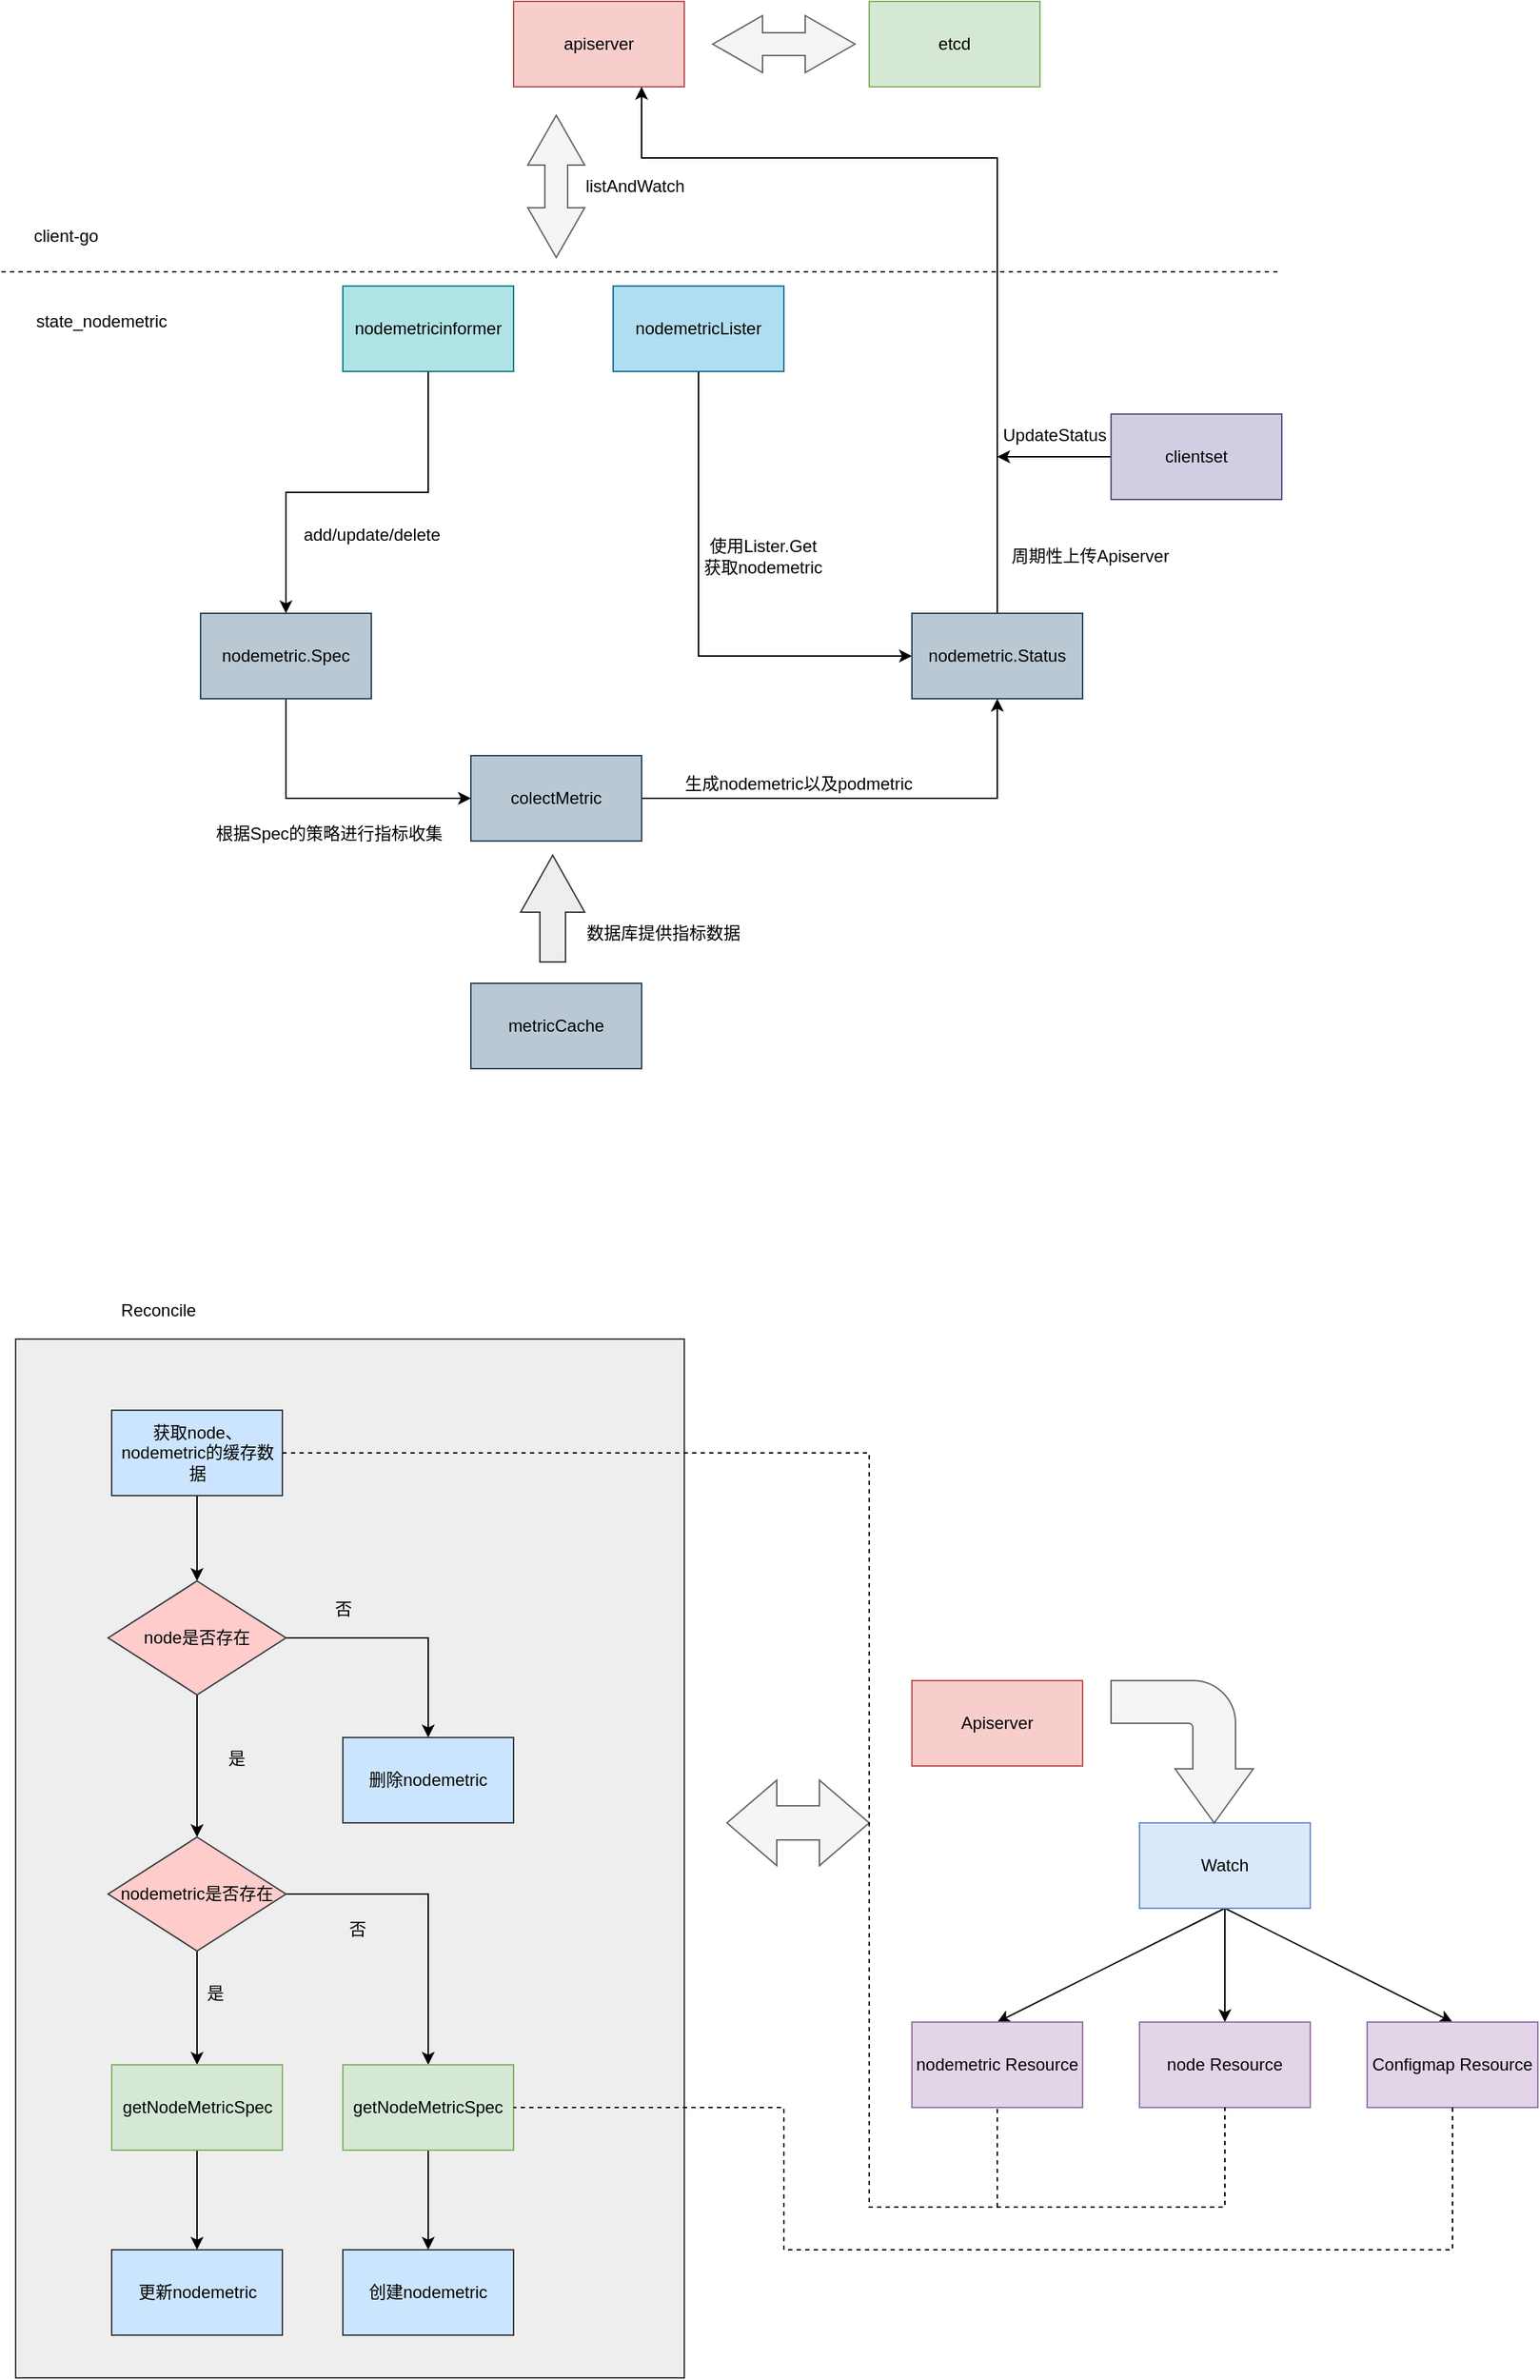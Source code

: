 <mxfile version="20.8.0" type="device"><diagram id="J8CFVFvgo4P4caBLeJec" name="第 1 页"><mxGraphModel dx="1687" dy="945" grid="0" gridSize="10" guides="1" tooltips="1" connect="1" arrows="1" fold="1" page="1" pageScale="1" pageWidth="3300" pageHeight="4681" math="0" shadow="0"><root><mxCell id="0"/><mxCell id="1" parent="0"/><mxCell id="auv8F96VVol9Qi3hpvfG-91" value="" style="rounded=0;whiteSpace=wrap;html=1;fillColor=#eeeeee;strokeColor=#36393d;" vertex="1" parent="1"><mxGeometry x="10" y="1070" width="470" height="730" as="geometry"/></mxCell><mxCell id="auv8F96VVol9Qi3hpvfG-14" style="edgeStyle=orthogonalEdgeStyle;rounded=0;orthogonalLoop=1;jettySize=auto;html=1;exitX=0.5;exitY=1;exitDx=0;exitDy=0;entryX=0.5;entryY=0;entryDx=0;entryDy=0;" edge="1" parent="1" source="auv8F96VVol9Qi3hpvfG-1" target="auv8F96VVol9Qi3hpvfG-11"><mxGeometry relative="1" as="geometry"/></mxCell><mxCell id="auv8F96VVol9Qi3hpvfG-1" value="nodemetricinformer" style="rounded=0;whiteSpace=wrap;html=1;fillColor=#b0e3e6;strokeColor=#0e8088;" vertex="1" parent="1"><mxGeometry x="240" y="330" width="120" height="60" as="geometry"/></mxCell><mxCell id="auv8F96VVol9Qi3hpvfG-18" style="edgeStyle=orthogonalEdgeStyle;rounded=0;orthogonalLoop=1;jettySize=auto;html=1;exitX=0.5;exitY=1;exitDx=0;exitDy=0;entryX=0;entryY=0.5;entryDx=0;entryDy=0;" edge="1" parent="1" source="auv8F96VVol9Qi3hpvfG-2" target="auv8F96VVol9Qi3hpvfG-12"><mxGeometry relative="1" as="geometry"/></mxCell><mxCell id="auv8F96VVol9Qi3hpvfG-2" value="nodemetricLister" style="rounded=0;whiteSpace=wrap;html=1;fillColor=#b1ddf0;strokeColor=#10739e;" vertex="1" parent="1"><mxGeometry x="430" y="330" width="120" height="60" as="geometry"/></mxCell><mxCell id="auv8F96VVol9Qi3hpvfG-21" style="edgeStyle=orthogonalEdgeStyle;rounded=0;orthogonalLoop=1;jettySize=auto;html=1;exitX=0;exitY=0.5;exitDx=0;exitDy=0;" edge="1" parent="1" source="auv8F96VVol9Qi3hpvfG-3"><mxGeometry relative="1" as="geometry"><mxPoint x="700" y="450" as="targetPoint"/></mxGeometry></mxCell><mxCell id="auv8F96VVol9Qi3hpvfG-3" value="clientset" style="rounded=0;whiteSpace=wrap;html=1;fillColor=#d0cee2;strokeColor=#56517e;" vertex="1" parent="1"><mxGeometry x="780" y="420" width="120" height="60" as="geometry"/></mxCell><mxCell id="auv8F96VVol9Qi3hpvfG-4" value="apiserver" style="rounded=0;whiteSpace=wrap;html=1;fillColor=#f8cecc;strokeColor=#b85450;" vertex="1" parent="1"><mxGeometry x="360" y="130" width="120" height="60" as="geometry"/></mxCell><mxCell id="auv8F96VVol9Qi3hpvfG-5" value="etcd" style="rounded=0;whiteSpace=wrap;html=1;fillColor=#d5e8d4;strokeColor=#82b366;" vertex="1" parent="1"><mxGeometry x="610" y="130" width="120" height="60" as="geometry"/></mxCell><mxCell id="auv8F96VVol9Qi3hpvfG-6" value="" style="html=1;shadow=0;dashed=0;align=center;verticalAlign=middle;shape=mxgraph.arrows2.twoWayArrow;dy=0.6;dx=35;fillColor=#f5f5f5;fontColor=#333333;strokeColor=#666666;" vertex="1" parent="1"><mxGeometry x="500" y="140" width="100" height="40" as="geometry"/></mxCell><mxCell id="auv8F96VVol9Qi3hpvfG-9" value="" style="html=1;shadow=0;dashed=0;align=center;verticalAlign=middle;shape=mxgraph.arrows2.twoWayArrow;dy=0.6;dx=35;direction=south;fillColor=#f5f5f5;fontColor=#333333;strokeColor=#666666;" vertex="1" parent="1"><mxGeometry x="370" y="210" width="40" height="100" as="geometry"/></mxCell><mxCell id="auv8F96VVol9Qi3hpvfG-16" style="edgeStyle=orthogonalEdgeStyle;rounded=0;orthogonalLoop=1;jettySize=auto;html=1;exitX=0.5;exitY=1;exitDx=0;exitDy=0;entryX=0;entryY=0.5;entryDx=0;entryDy=0;" edge="1" parent="1" source="auv8F96VVol9Qi3hpvfG-11" target="auv8F96VVol9Qi3hpvfG-13"><mxGeometry relative="1" as="geometry"/></mxCell><mxCell id="auv8F96VVol9Qi3hpvfG-11" value="nodemetric.Spec" style="rounded=0;whiteSpace=wrap;html=1;fillColor=#bac8d3;strokeColor=#23445d;" vertex="1" parent="1"><mxGeometry x="140" y="560" width="120" height="60" as="geometry"/></mxCell><mxCell id="auv8F96VVol9Qi3hpvfG-20" style="edgeStyle=orthogonalEdgeStyle;rounded=0;orthogonalLoop=1;jettySize=auto;html=1;exitX=0.5;exitY=0;exitDx=0;exitDy=0;" edge="1" parent="1" source="auv8F96VVol9Qi3hpvfG-12"><mxGeometry relative="1" as="geometry"><mxPoint x="450" y="190" as="targetPoint"/><Array as="points"><mxPoint x="700" y="240"/><mxPoint x="450" y="240"/><mxPoint x="450" y="190"/></Array></mxGeometry></mxCell><mxCell id="auv8F96VVol9Qi3hpvfG-12" value="nodemetric.Status" style="rounded=0;whiteSpace=wrap;html=1;fillColor=#bac8d3;strokeColor=#23445d;" vertex="1" parent="1"><mxGeometry x="640" y="560" width="120" height="60" as="geometry"/></mxCell><mxCell id="auv8F96VVol9Qi3hpvfG-17" style="edgeStyle=orthogonalEdgeStyle;rounded=0;orthogonalLoop=1;jettySize=auto;html=1;exitX=1;exitY=0.5;exitDx=0;exitDy=0;entryX=0.5;entryY=1;entryDx=0;entryDy=0;" edge="1" parent="1" source="auv8F96VVol9Qi3hpvfG-13" target="auv8F96VVol9Qi3hpvfG-12"><mxGeometry relative="1" as="geometry"/></mxCell><mxCell id="auv8F96VVol9Qi3hpvfG-13" value="colectMetric" style="rounded=0;whiteSpace=wrap;html=1;fillColor=#bac8d3;strokeColor=#23445d;" vertex="1" parent="1"><mxGeometry x="330" y="660" width="120" height="60" as="geometry"/></mxCell><mxCell id="auv8F96VVol9Qi3hpvfG-15" value="add/update/delete" style="text;html=1;align=center;verticalAlign=middle;resizable=0;points=[];autosize=1;strokeColor=none;fillColor=none;" vertex="1" parent="1"><mxGeometry x="200" y="490" width="120" height="30" as="geometry"/></mxCell><mxCell id="auv8F96VVol9Qi3hpvfG-19" value="使用Lister.Get&lt;br&gt;获取nodemetric" style="text;html=1;align=center;verticalAlign=middle;resizable=0;points=[];autosize=1;strokeColor=none;fillColor=none;" vertex="1" parent="1"><mxGeometry x="480" y="500" width="110" height="40" as="geometry"/></mxCell><mxCell id="auv8F96VVol9Qi3hpvfG-22" value="UpdateStatus" style="text;html=1;align=center;verticalAlign=middle;resizable=0;points=[];autosize=1;strokeColor=none;fillColor=none;" vertex="1" parent="1"><mxGeometry x="690" y="420" width="100" height="30" as="geometry"/></mxCell><mxCell id="auv8F96VVol9Qi3hpvfG-23" value="" style="endArrow=none;dashed=1;html=1;rounded=0;" edge="1" parent="1"><mxGeometry width="50" height="50" relative="1" as="geometry"><mxPoint y="320" as="sourcePoint"/><mxPoint x="900" y="320" as="targetPoint"/></mxGeometry></mxCell><mxCell id="auv8F96VVol9Qi3hpvfG-24" value="state_nodemetric" style="text;html=1;align=center;verticalAlign=middle;resizable=0;points=[];autosize=1;strokeColor=none;fillColor=none;" vertex="1" parent="1"><mxGeometry x="10" y="340" width="120" height="30" as="geometry"/></mxCell><mxCell id="auv8F96VVol9Qi3hpvfG-25" value="client-go" style="text;html=1;align=center;verticalAlign=middle;resizable=0;points=[];autosize=1;strokeColor=none;fillColor=none;" vertex="1" parent="1"><mxGeometry x="10" y="280" width="70" height="30" as="geometry"/></mxCell><mxCell id="auv8F96VVol9Qi3hpvfG-26" value="listAndWatch" style="text;html=1;align=center;verticalAlign=middle;resizable=0;points=[];autosize=1;strokeColor=none;fillColor=none;" vertex="1" parent="1"><mxGeometry x="400" y="245" width="90" height="30" as="geometry"/></mxCell><mxCell id="auv8F96VVol9Qi3hpvfG-27" value="metricCache" style="rounded=0;whiteSpace=wrap;html=1;fillColor=#bac8d3;strokeColor=#23445d;" vertex="1" parent="1"><mxGeometry x="330" y="820" width="120" height="60" as="geometry"/></mxCell><mxCell id="auv8F96VVol9Qi3hpvfG-28" value="" style="html=1;shadow=0;dashed=0;align=center;verticalAlign=middle;shape=mxgraph.arrows2.arrow;dy=0.6;dx=40;notch=0;direction=north;fillColor=#eeeeee;strokeColor=#36393d;" vertex="1" parent="1"><mxGeometry x="365" y="730" width="45" height="75" as="geometry"/></mxCell><mxCell id="auv8F96VVol9Qi3hpvfG-30" value="根据Spec的策略进行指标收集" style="text;html=1;align=center;verticalAlign=middle;resizable=0;points=[];autosize=1;strokeColor=none;fillColor=none;" vertex="1" parent="1"><mxGeometry x="140" y="700" width="180" height="30" as="geometry"/></mxCell><mxCell id="auv8F96VVol9Qi3hpvfG-31" value="生成nodemetric以及podmetric" style="text;html=1;align=center;verticalAlign=middle;resizable=0;points=[];autosize=1;strokeColor=none;fillColor=none;" vertex="1" parent="1"><mxGeometry x="470" y="665" width="180" height="30" as="geometry"/></mxCell><mxCell id="auv8F96VVol9Qi3hpvfG-32" value="周期性上传Apiserver" style="text;html=1;align=center;verticalAlign=middle;resizable=0;points=[];autosize=1;strokeColor=none;fillColor=none;" vertex="1" parent="1"><mxGeometry x="700" y="505" width="130" height="30" as="geometry"/></mxCell><mxCell id="auv8F96VVol9Qi3hpvfG-33" value="数据库提供指标数据" style="text;html=1;align=center;verticalAlign=middle;resizable=0;points=[];autosize=1;strokeColor=none;fillColor=none;" vertex="1" parent="1"><mxGeometry x="400" y="770" width="130" height="30" as="geometry"/></mxCell><mxCell id="auv8F96VVol9Qi3hpvfG-39" style="rounded=0;orthogonalLoop=1;jettySize=auto;html=1;exitX=0.5;exitY=1;exitDx=0;exitDy=0;entryX=0.5;entryY=0;entryDx=0;entryDy=0;" edge="1" parent="1" source="auv8F96VVol9Qi3hpvfG-34" target="auv8F96VVol9Qi3hpvfG-36"><mxGeometry relative="1" as="geometry"/></mxCell><mxCell id="auv8F96VVol9Qi3hpvfG-40" style="edgeStyle=none;rounded=0;orthogonalLoop=1;jettySize=auto;html=1;exitX=0.5;exitY=1;exitDx=0;exitDy=0;entryX=0.5;entryY=0;entryDx=0;entryDy=0;" edge="1" parent="1" source="auv8F96VVol9Qi3hpvfG-34" target="auv8F96VVol9Qi3hpvfG-37"><mxGeometry relative="1" as="geometry"/></mxCell><mxCell id="auv8F96VVol9Qi3hpvfG-41" style="edgeStyle=none;rounded=0;orthogonalLoop=1;jettySize=auto;html=1;exitX=0.5;exitY=1;exitDx=0;exitDy=0;entryX=0.5;entryY=0;entryDx=0;entryDy=0;" edge="1" parent="1" source="auv8F96VVol9Qi3hpvfG-34" target="auv8F96VVol9Qi3hpvfG-38"><mxGeometry relative="1" as="geometry"/></mxCell><mxCell id="auv8F96VVol9Qi3hpvfG-34" value="Watch" style="rounded=0;whiteSpace=wrap;html=1;fillColor=#dae8fc;strokeColor=#6c8ebf;" vertex="1" parent="1"><mxGeometry x="800" y="1410" width="120" height="60" as="geometry"/></mxCell><mxCell id="auv8F96VVol9Qi3hpvfG-35" value="Apiserver" style="rounded=0;whiteSpace=wrap;html=1;fillColor=#f8cecc;strokeColor=#b85450;" vertex="1" parent="1"><mxGeometry x="640" y="1310" width="120" height="60" as="geometry"/></mxCell><mxCell id="auv8F96VVol9Qi3hpvfG-36" value="nodemetric Resource" style="rounded=0;whiteSpace=wrap;html=1;fillColor=#e1d5e7;strokeColor=#9673a6;" vertex="1" parent="1"><mxGeometry x="640" y="1550" width="120" height="60" as="geometry"/></mxCell><mxCell id="auv8F96VVol9Qi3hpvfG-37" value="node Resource" style="rounded=0;whiteSpace=wrap;html=1;fillColor=#e1d5e7;strokeColor=#9673a6;" vertex="1" parent="1"><mxGeometry x="800" y="1550" width="120" height="60" as="geometry"/></mxCell><mxCell id="auv8F96VVol9Qi3hpvfG-38" value="Configmap Resource" style="rounded=0;whiteSpace=wrap;html=1;fillColor=#e1d5e7;strokeColor=#9673a6;" vertex="1" parent="1"><mxGeometry x="960" y="1550" width="120" height="60" as="geometry"/></mxCell><mxCell id="auv8F96VVol9Qi3hpvfG-44" value="" style="html=1;shadow=0;dashed=0;align=center;verticalAlign=middle;shape=mxgraph.arrows2.bendArrow;dy=15;dx=38;notch=0;arrowHead=55;rounded=1;direction=south;fillColor=#f5f5f5;fontColor=#333333;strokeColor=#666666;" vertex="1" parent="1"><mxGeometry x="780" y="1310" width="100" height="100" as="geometry"/></mxCell><mxCell id="auv8F96VVol9Qi3hpvfG-72" style="edgeStyle=orthogonalEdgeStyle;rounded=0;orthogonalLoop=1;jettySize=auto;html=1;exitX=0.5;exitY=1;exitDx=0;exitDy=0;entryX=0.5;entryY=0;entryDx=0;entryDy=0;" edge="1" parent="1" source="auv8F96VVol9Qi3hpvfG-73" target="auv8F96VVol9Qi3hpvfG-76"><mxGeometry relative="1" as="geometry"/></mxCell><mxCell id="auv8F96VVol9Qi3hpvfG-73" value="获取node、nodemetric的缓存数据" style="rounded=0;whiteSpace=wrap;html=1;fillColor=#cce5ff;strokeColor=#36393d;" vertex="1" parent="1"><mxGeometry x="77.5" y="1120" width="120" height="60" as="geometry"/></mxCell><mxCell id="auv8F96VVol9Qi3hpvfG-74" style="edgeStyle=none;rounded=0;orthogonalLoop=1;jettySize=auto;html=1;exitX=0.5;exitY=1;exitDx=0;exitDy=0;entryX=0.5;entryY=0;entryDx=0;entryDy=0;" edge="1" parent="1" source="auv8F96VVol9Qi3hpvfG-76" target="auv8F96VVol9Qi3hpvfG-79"><mxGeometry relative="1" as="geometry"/></mxCell><mxCell id="auv8F96VVol9Qi3hpvfG-75" style="edgeStyle=orthogonalEdgeStyle;rounded=0;orthogonalLoop=1;jettySize=auto;html=1;exitX=1;exitY=0.5;exitDx=0;exitDy=0;entryX=0.5;entryY=0;entryDx=0;entryDy=0;" edge="1" parent="1" source="auv8F96VVol9Qi3hpvfG-76" target="auv8F96VVol9Qi3hpvfG-80"><mxGeometry relative="1" as="geometry"/></mxCell><mxCell id="auv8F96VVol9Qi3hpvfG-76" value="node是否存在" style="rhombus;whiteSpace=wrap;html=1;fillColor=#ffcccc;strokeColor=#36393d;" vertex="1" parent="1"><mxGeometry x="75" y="1240" width="125" height="80" as="geometry"/></mxCell><mxCell id="auv8F96VVol9Qi3hpvfG-77" style="edgeStyle=none;rounded=0;orthogonalLoop=1;jettySize=auto;html=1;exitX=0.5;exitY=1;exitDx=0;exitDy=0;entryX=0.5;entryY=0;entryDx=0;entryDy=0;" edge="1" parent="1" source="auv8F96VVol9Qi3hpvfG-79" target="auv8F96VVol9Qi3hpvfG-82"><mxGeometry relative="1" as="geometry"><mxPoint x="138" y="1570" as="targetPoint"/></mxGeometry></mxCell><mxCell id="auv8F96VVol9Qi3hpvfG-78" style="edgeStyle=orthogonalEdgeStyle;rounded=0;orthogonalLoop=1;jettySize=auto;html=1;exitX=1;exitY=0.5;exitDx=0;exitDy=0;entryX=0.5;entryY=0;entryDx=0;entryDy=0;" edge="1" parent="1" source="auv8F96VVol9Qi3hpvfG-79" target="auv8F96VVol9Qi3hpvfG-89"><mxGeometry relative="1" as="geometry"/></mxCell><mxCell id="auv8F96VVol9Qi3hpvfG-79" value="nodemetric是否存在" style="rhombus;whiteSpace=wrap;html=1;fillColor=#ffcccc;strokeColor=#36393d;" vertex="1" parent="1"><mxGeometry x="75" y="1420" width="125" height="80" as="geometry"/></mxCell><mxCell id="auv8F96VVol9Qi3hpvfG-80" value="删除nodemetric" style="rounded=0;whiteSpace=wrap;html=1;fillColor=#cce5ff;strokeColor=#36393d;" vertex="1" parent="1"><mxGeometry x="240" y="1350" width="120" height="60" as="geometry"/></mxCell><mxCell id="auv8F96VVol9Qi3hpvfG-81" style="edgeStyle=orthogonalEdgeStyle;rounded=0;orthogonalLoop=1;jettySize=auto;html=1;exitX=0.5;exitY=1;exitDx=0;exitDy=0;" edge="1" parent="1" source="auv8F96VVol9Qi3hpvfG-82" target="auv8F96VVol9Qi3hpvfG-86"><mxGeometry relative="1" as="geometry"/></mxCell><mxCell id="auv8F96VVol9Qi3hpvfG-82" value="getNodeMetricSpec" style="rounded=0;whiteSpace=wrap;html=1;fillColor=#d5e8d4;strokeColor=#82b366;" vertex="1" parent="1"><mxGeometry x="77.5" y="1580" width="120" height="60" as="geometry"/></mxCell><mxCell id="auv8F96VVol9Qi3hpvfG-83" value="是" style="text;html=1;align=center;verticalAlign=middle;resizable=0;points=[];autosize=1;strokeColor=none;fillColor=none;" vertex="1" parent="1"><mxGeometry x="145" y="1350" width="40" height="30" as="geometry"/></mxCell><mxCell id="auv8F96VVol9Qi3hpvfG-84" value="否" style="text;html=1;align=center;verticalAlign=middle;resizable=0;points=[];autosize=1;strokeColor=none;fillColor=none;" vertex="1" parent="1"><mxGeometry x="220" y="1245" width="40" height="30" as="geometry"/></mxCell><mxCell id="auv8F96VVol9Qi3hpvfG-85" value="是" style="text;html=1;align=center;verticalAlign=middle;resizable=0;points=[];autosize=1;strokeColor=none;fillColor=none;" vertex="1" parent="1"><mxGeometry x="130" y="1515" width="40" height="30" as="geometry"/></mxCell><mxCell id="auv8F96VVol9Qi3hpvfG-86" value="更新nodemetric" style="rounded=0;whiteSpace=wrap;html=1;fillColor=#cce5ff;strokeColor=#36393d;" vertex="1" parent="1"><mxGeometry x="77.5" y="1710" width="120" height="60" as="geometry"/></mxCell><mxCell id="auv8F96VVol9Qi3hpvfG-87" value="创建nodemetric" style="rounded=0;whiteSpace=wrap;html=1;fillColor=#cce5ff;strokeColor=#36393d;" vertex="1" parent="1"><mxGeometry x="240" y="1710" width="120" height="60" as="geometry"/></mxCell><mxCell id="auv8F96VVol9Qi3hpvfG-88" style="edgeStyle=orthogonalEdgeStyle;rounded=0;orthogonalLoop=1;jettySize=auto;html=1;exitX=0.5;exitY=1;exitDx=0;exitDy=0;entryX=0.5;entryY=0;entryDx=0;entryDy=0;" edge="1" parent="1" source="auv8F96VVol9Qi3hpvfG-89" target="auv8F96VVol9Qi3hpvfG-87"><mxGeometry relative="1" as="geometry"/></mxCell><mxCell id="auv8F96VVol9Qi3hpvfG-89" value="getNodeMetricSpec" style="rounded=0;whiteSpace=wrap;html=1;fillColor=#d5e8d4;strokeColor=#82b366;" vertex="1" parent="1"><mxGeometry x="240" y="1580" width="120" height="60" as="geometry"/></mxCell><mxCell id="auv8F96VVol9Qi3hpvfG-90" value="否" style="text;html=1;align=center;verticalAlign=middle;resizable=0;points=[];autosize=1;strokeColor=none;fillColor=none;" vertex="1" parent="1"><mxGeometry x="230" y="1470" width="40" height="30" as="geometry"/></mxCell><mxCell id="auv8F96VVol9Qi3hpvfG-92" value="Reconcile" style="text;html=1;align=center;verticalAlign=middle;resizable=0;points=[];autosize=1;strokeColor=none;fillColor=none;" vertex="1" parent="1"><mxGeometry x="70" y="1035" width="80" height="30" as="geometry"/></mxCell><mxCell id="auv8F96VVol9Qi3hpvfG-93" value="" style="html=1;shadow=0;dashed=0;align=center;verticalAlign=middle;shape=mxgraph.arrows2.twoWayArrow;dy=0.6;dx=35;fillColor=#f5f5f5;fontColor=#333333;strokeColor=#666666;" vertex="1" parent="1"><mxGeometry x="510" y="1380" width="100" height="60" as="geometry"/></mxCell><mxCell id="auv8F96VVol9Qi3hpvfG-94" value="" style="endArrow=none;dashed=1;html=1;rounded=0;entryX=1;entryY=0.5;entryDx=0;entryDy=0;exitX=0.5;exitY=1;exitDx=0;exitDy=0;" edge="1" parent="1" source="auv8F96VVol9Qi3hpvfG-38" target="auv8F96VVol9Qi3hpvfG-89"><mxGeometry width="50" height="50" relative="1" as="geometry"><mxPoint x="1032.353" y="1700" as="sourcePoint"/><mxPoint x="440" y="1480" as="targetPoint"/><Array as="points"><mxPoint x="1020" y="1710"/><mxPoint x="550" y="1710"/><mxPoint x="550" y="1610"/></Array></mxGeometry></mxCell><mxCell id="auv8F96VVol9Qi3hpvfG-95" value="" style="endArrow=none;dashed=1;html=1;rounded=0;exitX=1;exitY=0.5;exitDx=0;exitDy=0;entryX=0.5;entryY=1;entryDx=0;entryDy=0;" edge="1" parent="1" source="auv8F96VVol9Qi3hpvfG-73" target="auv8F96VVol9Qi3hpvfG-37"><mxGeometry width="50" height="50" relative="1" as="geometry"><mxPoint x="560" y="1410" as="sourcePoint"/><mxPoint x="610" y="1650" as="targetPoint"/><Array as="points"><mxPoint x="610" y="1150"/><mxPoint x="610" y="1680"/><mxPoint x="860" y="1680"/></Array></mxGeometry></mxCell><mxCell id="auv8F96VVol9Qi3hpvfG-96" value="" style="endArrow=none;dashed=1;html=1;rounded=0;entryX=0.5;entryY=1;entryDx=0;entryDy=0;" edge="1" parent="1" target="auv8F96VVol9Qi3hpvfG-36"><mxGeometry width="50" height="50" relative="1" as="geometry"><mxPoint x="700" y="1680" as="sourcePoint"/><mxPoint x="610" y="1360" as="targetPoint"/></mxGeometry></mxCell></root></mxGraphModel></diagram></mxfile>